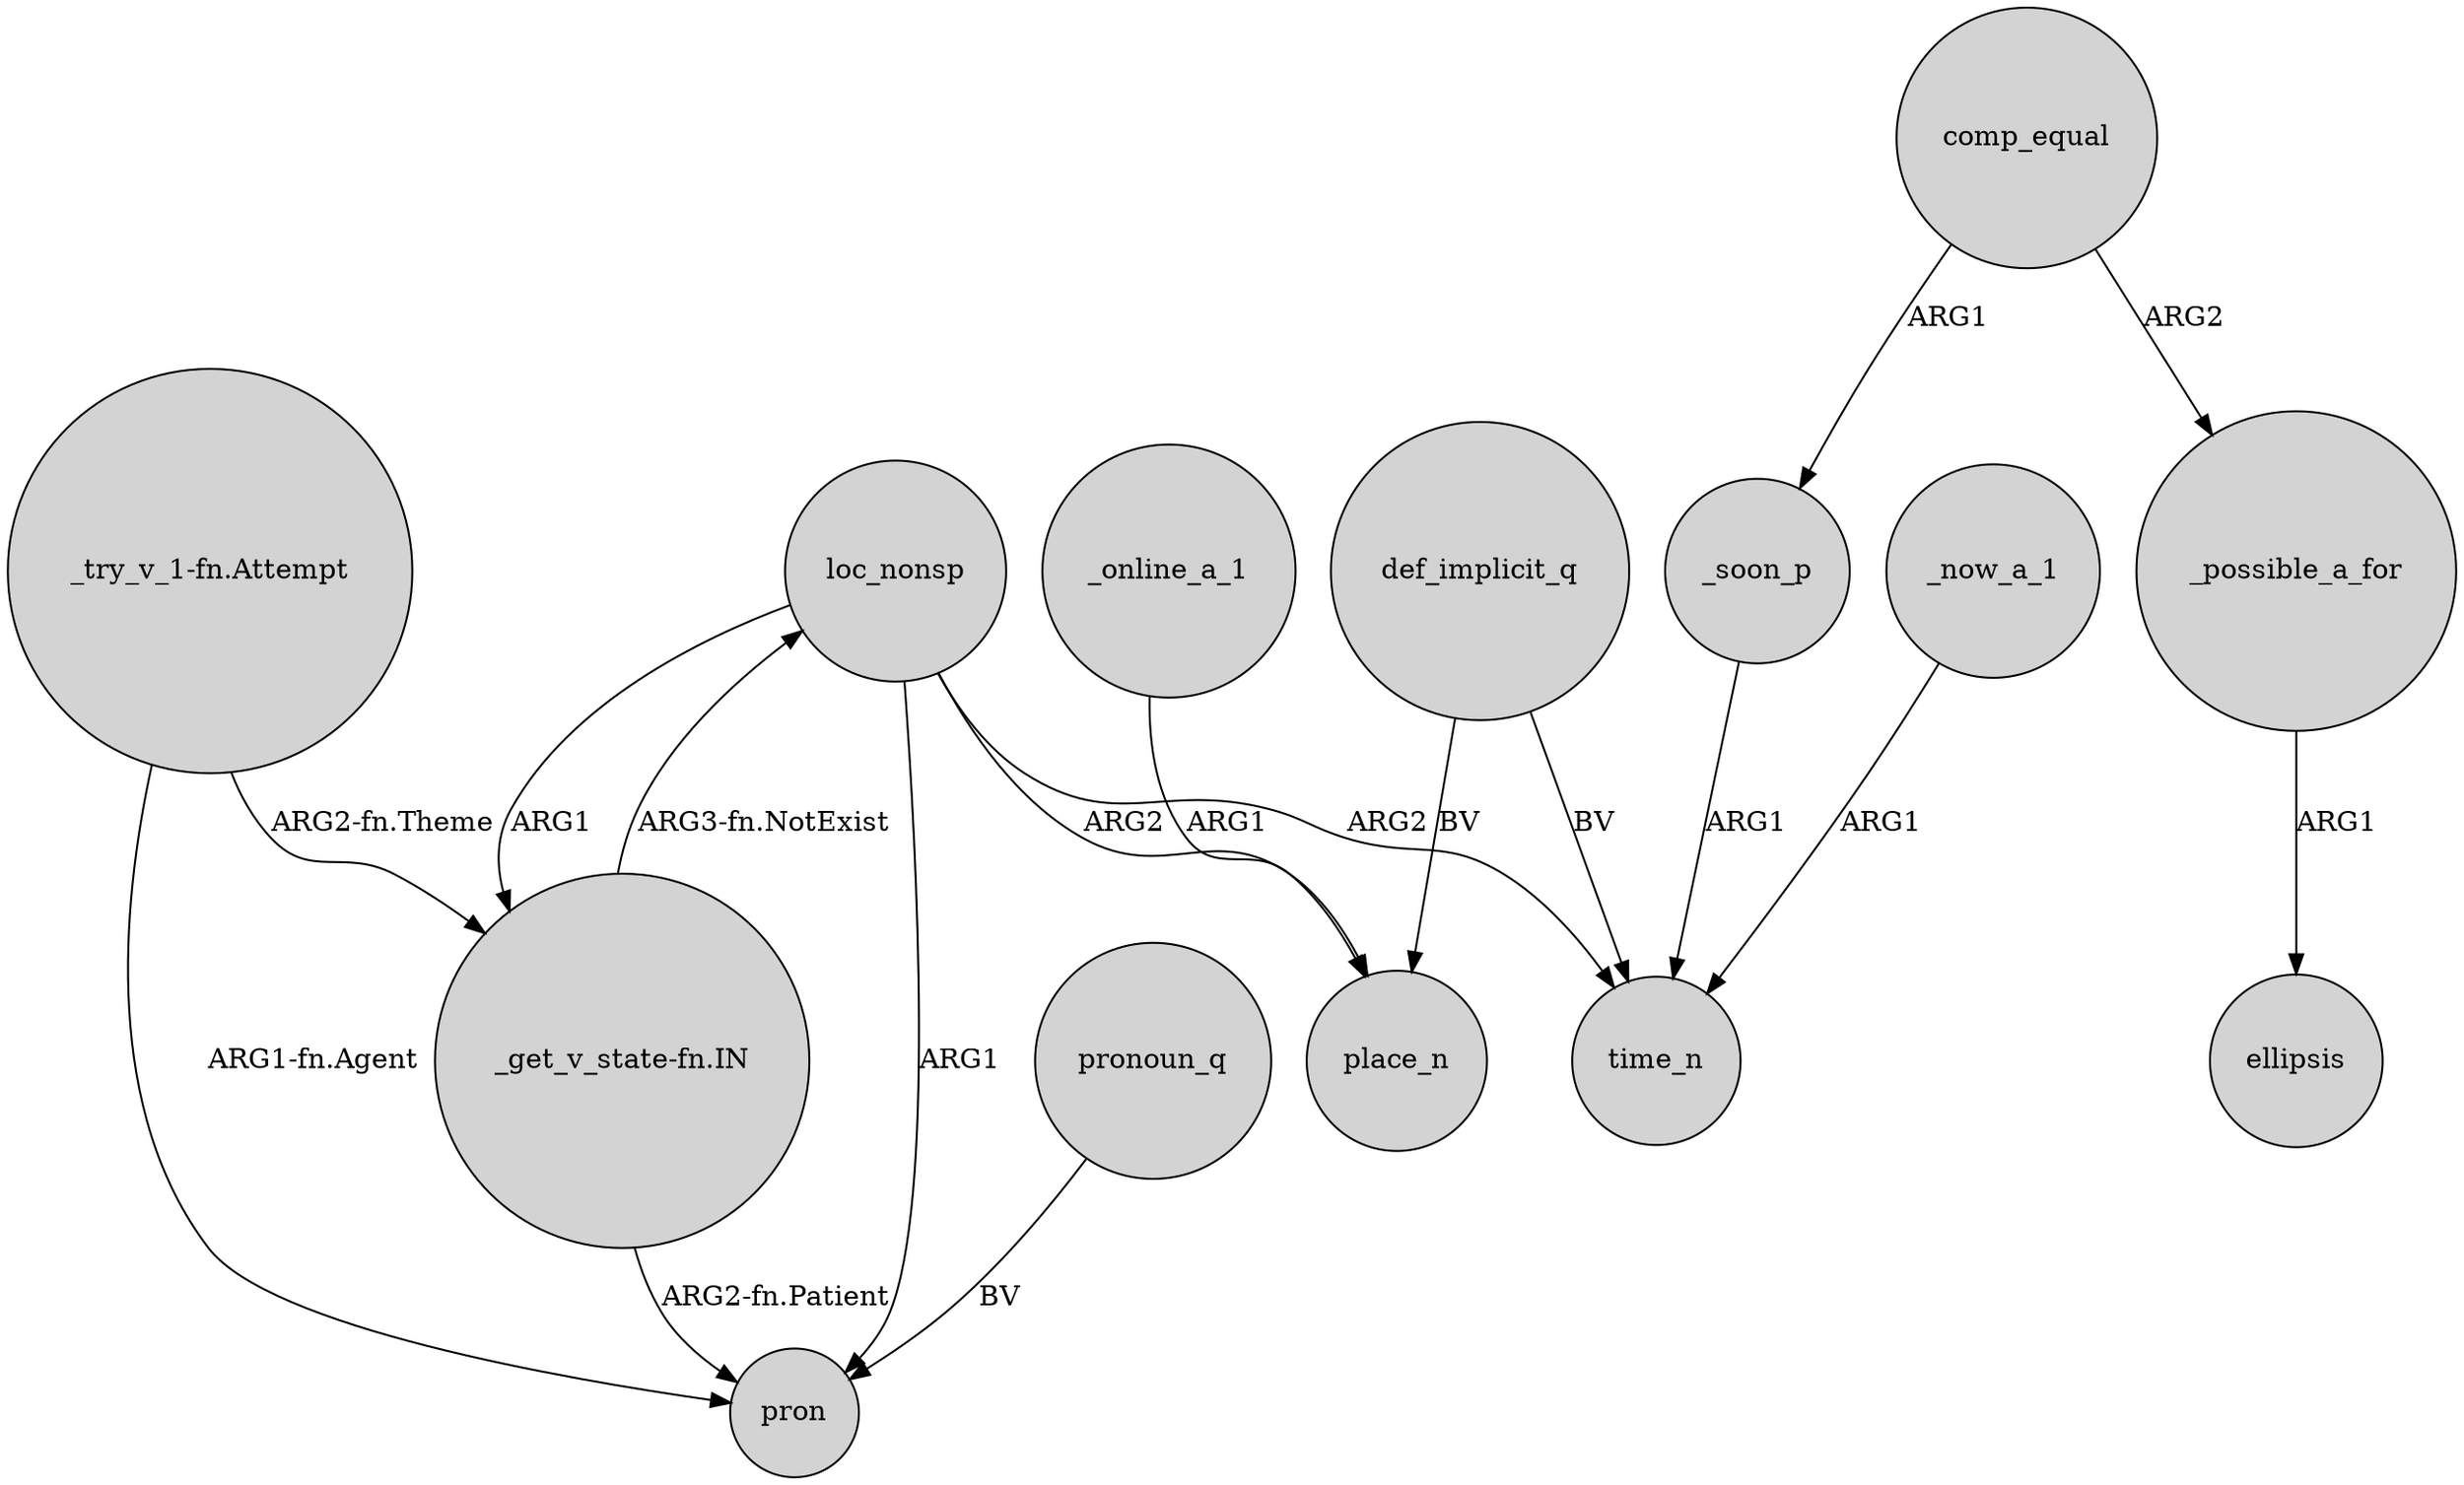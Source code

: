 digraph {
	node [shape=circle style=filled]
	loc_nonsp -> "_get_v_state-fn.IN" [label=ARG1]
	"_try_v_1-fn.Attempt" -> pron [label="ARG1-fn.Agent"]
	loc_nonsp -> place_n [label=ARG2]
	_possible_a_for -> ellipsis [label=ARG1]
	comp_equal -> _possible_a_for [label=ARG2]
	_soon_p -> time_n [label=ARG1]
	def_implicit_q -> place_n [label=BV]
	_online_a_1 -> place_n [label=ARG1]
	"_get_v_state-fn.IN" -> pron [label="ARG2-fn.Patient"]
	_now_a_1 -> time_n [label=ARG1]
	loc_nonsp -> pron [label=ARG1]
	"_try_v_1-fn.Attempt" -> "_get_v_state-fn.IN" [label="ARG2-fn.Theme"]
	"_get_v_state-fn.IN" -> loc_nonsp [label="ARG3-fn.NotExist"]
	loc_nonsp -> time_n [label=ARG2]
	comp_equal -> _soon_p [label=ARG1]
	def_implicit_q -> time_n [label=BV]
	pronoun_q -> pron [label=BV]
}
